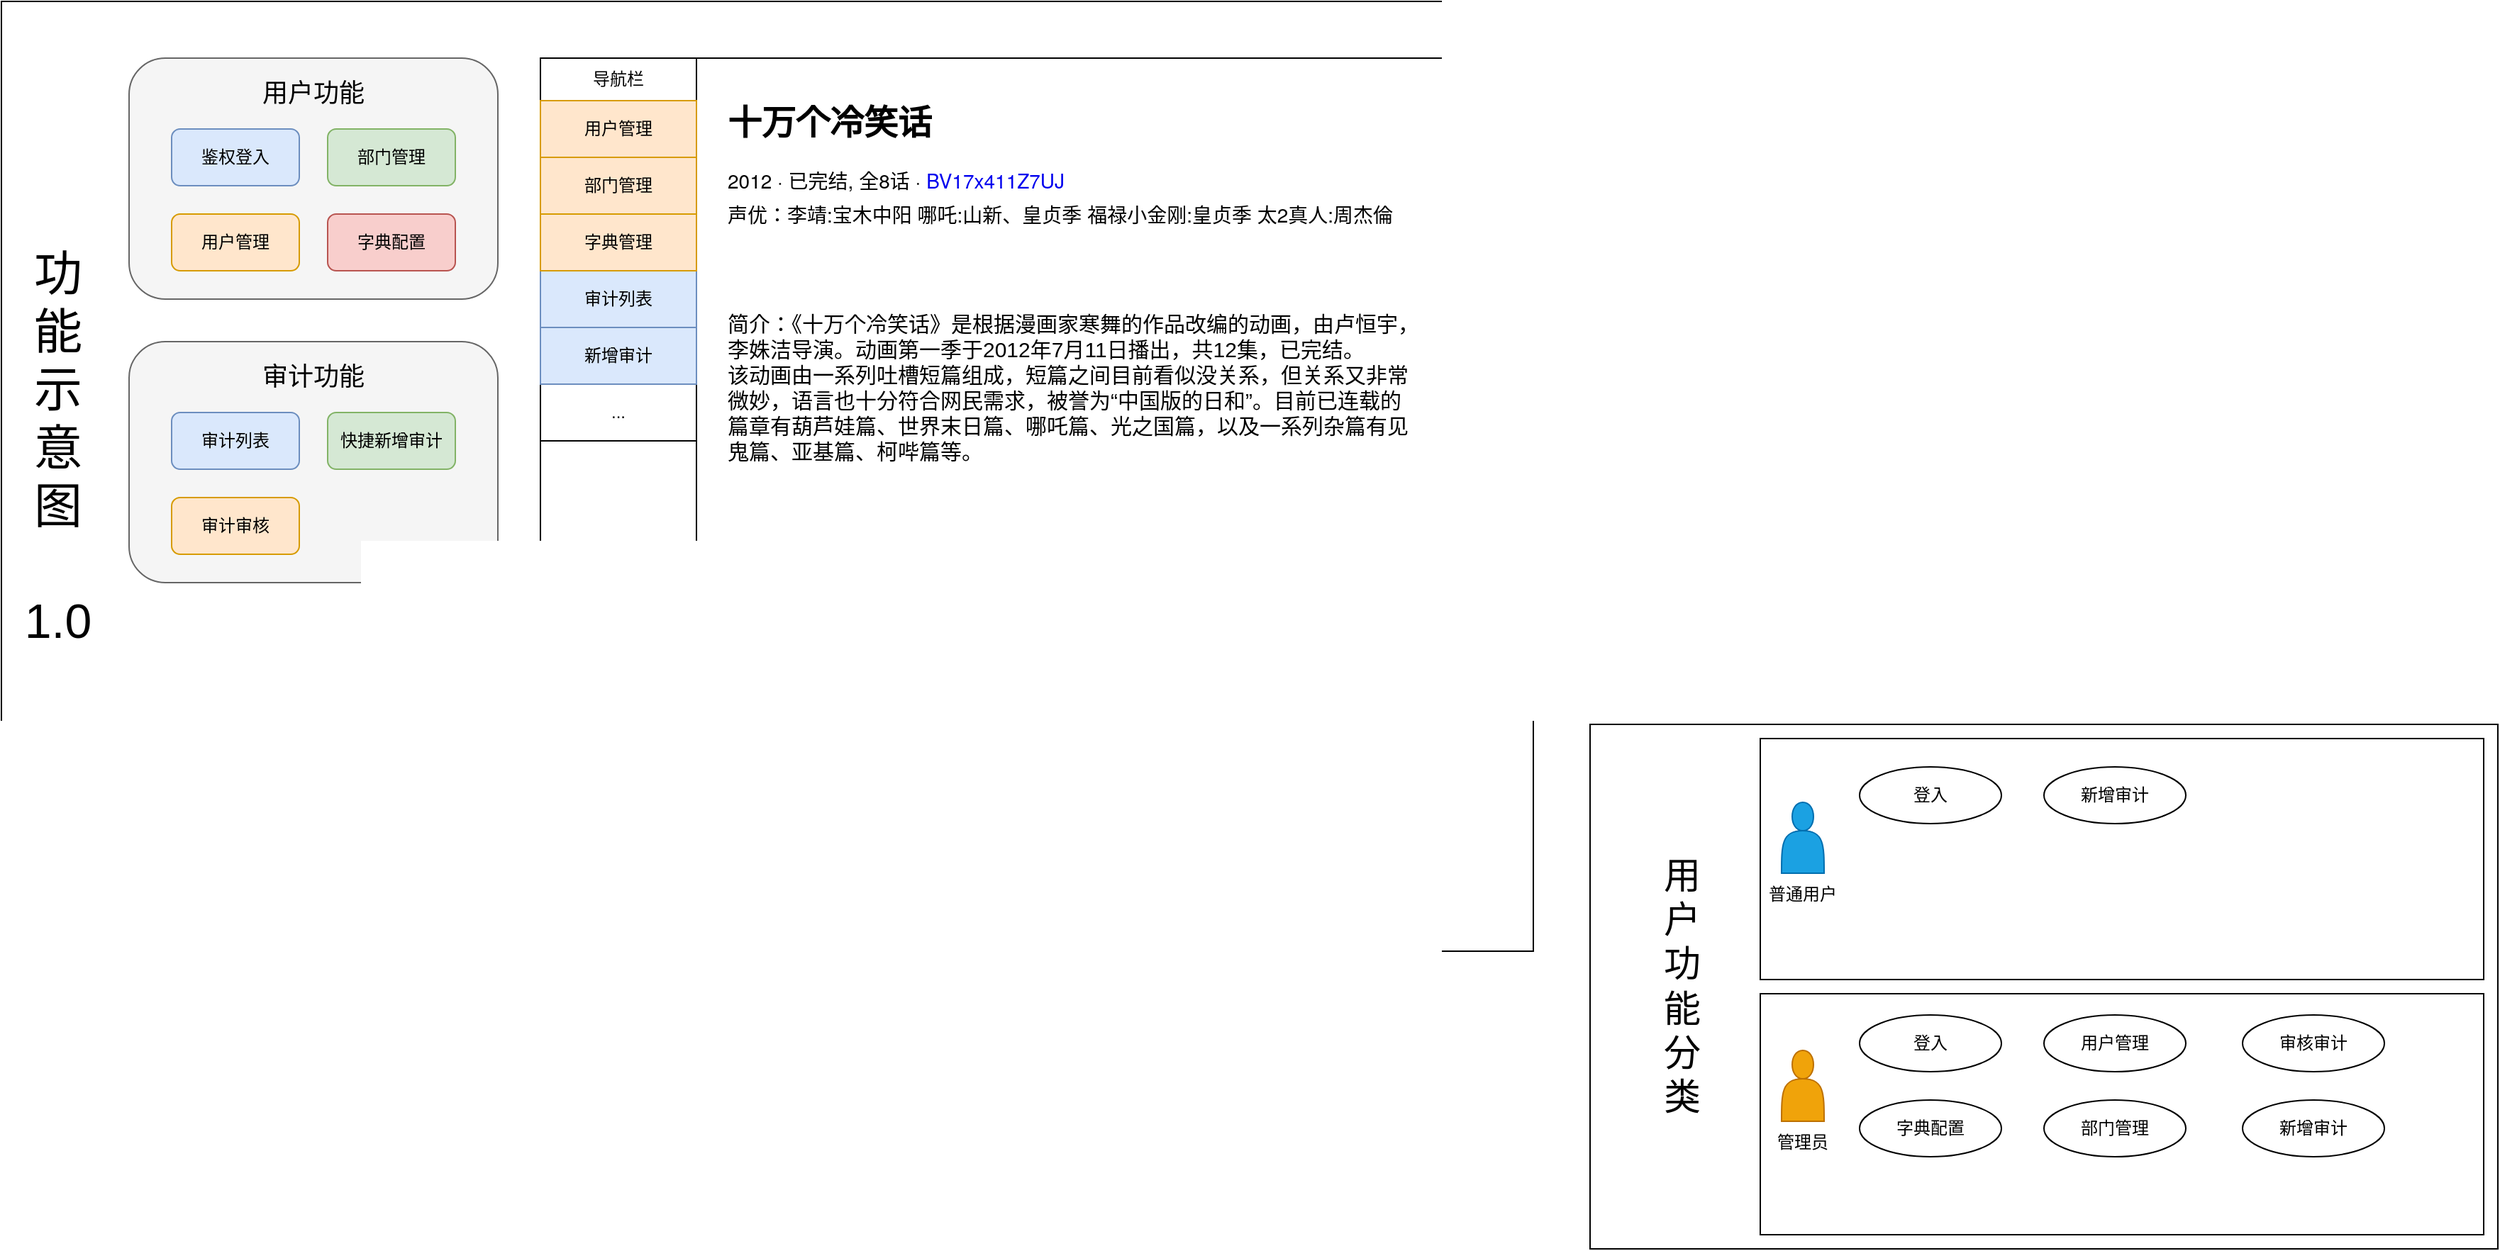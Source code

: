 <mxfile version="24.0.3" type="github">
  <diagram name="第 1 页" id="0BPGrZjvOIaT2mZOJnHN">
    <mxGraphModel dx="1562" dy="781" grid="1" gridSize="10" guides="1" tooltips="1" connect="1" arrows="1" fold="1" page="1" pageScale="1" pageWidth="827" pageHeight="1169" math="0" shadow="0">
      <root>
        <mxCell id="0" />
        <mxCell id="1" parent="0" />
        <mxCell id="G3loWDsG2SVTk1HPXEyh-1" value="" style="rounded=0;whiteSpace=wrap;html=1;" vertex="1" parent="1">
          <mxGeometry x="40" y="40" width="1080" height="670" as="geometry" />
        </mxCell>
        <mxCell id="G3loWDsG2SVTk1HPXEyh-3" value="&lt;font style=&quot;font-size: 34px;&quot;&gt;功能示意图&lt;/font&gt;&lt;div&gt;&lt;font style=&quot;font-size: 34px;&quot;&gt;&lt;br&gt;&lt;/font&gt;&lt;/div&gt;&lt;div&gt;&lt;font style=&quot;font-size: 34px;&quot;&gt;1.0&lt;/font&gt;&lt;/div&gt;&lt;div&gt;&lt;font style=&quot;font-size: 34px;&quot;&gt;&lt;br&gt;&lt;/font&gt;&lt;/div&gt;" style="text;html=1;align=center;verticalAlign=middle;whiteSpace=wrap;rounded=0;" vertex="1" parent="1">
          <mxGeometry x="50" y="215" width="60" height="320" as="geometry" />
        </mxCell>
        <mxCell id="G3loWDsG2SVTk1HPXEyh-4" value="" style="rounded=1;whiteSpace=wrap;html=1;fillColor=#f5f5f5;strokeColor=#666666;fontColor=#333333;" vertex="1" parent="1">
          <mxGeometry x="130" y="80" width="260" height="170" as="geometry" />
        </mxCell>
        <mxCell id="G3loWDsG2SVTk1HPXEyh-5" value="&lt;font style=&quot;font-size: 18px;&quot;&gt;用户功能&lt;/font&gt;" style="text;html=1;align=center;verticalAlign=middle;whiteSpace=wrap;rounded=0;" vertex="1" parent="1">
          <mxGeometry x="215" y="90" width="90" height="30" as="geometry" />
        </mxCell>
        <mxCell id="G3loWDsG2SVTk1HPXEyh-6" value="鉴权登入" style="rounded=1;whiteSpace=wrap;html=1;fillColor=#dae8fc;strokeColor=#6c8ebf;" vertex="1" parent="1">
          <mxGeometry x="160" y="130" width="90" height="40" as="geometry" />
        </mxCell>
        <mxCell id="G3loWDsG2SVTk1HPXEyh-7" value="部门管理" style="rounded=1;whiteSpace=wrap;html=1;fillColor=#d5e8d4;strokeColor=#82b366;" vertex="1" parent="1">
          <mxGeometry x="270" y="130" width="90" height="40" as="geometry" />
        </mxCell>
        <mxCell id="G3loWDsG2SVTk1HPXEyh-8" value="用户管理" style="rounded=1;whiteSpace=wrap;html=1;fillColor=#ffe6cc;strokeColor=#d79b00;" vertex="1" parent="1">
          <mxGeometry x="160" y="190" width="90" height="40" as="geometry" />
        </mxCell>
        <mxCell id="G3loWDsG2SVTk1HPXEyh-9" value="字典配置" style="rounded=1;whiteSpace=wrap;html=1;fillColor=#f8cecc;strokeColor=#b85450;" vertex="1" parent="1">
          <mxGeometry x="270" y="190" width="90" height="40" as="geometry" />
        </mxCell>
        <mxCell id="G3loWDsG2SVTk1HPXEyh-10" value="" style="rounded=1;whiteSpace=wrap;html=1;fillColor=#f5f5f5;fontColor=#333333;strokeColor=#666666;" vertex="1" parent="1">
          <mxGeometry x="130" y="280" width="260" height="170" as="geometry" />
        </mxCell>
        <mxCell id="G3loWDsG2SVTk1HPXEyh-12" value="审计列表" style="rounded=1;whiteSpace=wrap;html=1;fillColor=#dae8fc;strokeColor=#6c8ebf;" vertex="1" parent="1">
          <mxGeometry x="160" y="330" width="90" height="40" as="geometry" />
        </mxCell>
        <mxCell id="G3loWDsG2SVTk1HPXEyh-13" value="快捷新增审计" style="rounded=1;whiteSpace=wrap;html=1;fillColor=#d5e8d4;strokeColor=#82b366;" vertex="1" parent="1">
          <mxGeometry x="270" y="330" width="90" height="40" as="geometry" />
        </mxCell>
        <mxCell id="G3loWDsG2SVTk1HPXEyh-14" value="审计审核" style="rounded=1;whiteSpace=wrap;html=1;fillColor=#ffe6cc;strokeColor=#d79b00;" vertex="1" parent="1">
          <mxGeometry x="160" y="390" width="90" height="40" as="geometry" />
        </mxCell>
        <mxCell id="G3loWDsG2SVTk1HPXEyh-16" value="&lt;font style=&quot;font-size: 18px;&quot;&gt;审计功能&lt;/font&gt;" style="text;html=1;align=center;verticalAlign=middle;whiteSpace=wrap;rounded=0;" vertex="1" parent="1">
          <mxGeometry x="215" y="290" width="90" height="30" as="geometry" />
        </mxCell>
        <mxCell id="G3loWDsG2SVTk1HPXEyh-17" value="" style="rounded=0;whiteSpace=wrap;html=1;" vertex="1" parent="1">
          <mxGeometry x="420" y="80" width="640" height="370" as="geometry" />
        </mxCell>
        <mxCell id="G3loWDsG2SVTk1HPXEyh-18" value="" style="rounded=0;whiteSpace=wrap;html=1;" vertex="1" parent="1">
          <mxGeometry x="420" y="80" width="110" height="370" as="geometry" />
        </mxCell>
        <mxCell id="G3loWDsG2SVTk1HPXEyh-19" value="导航栏" style="rounded=0;whiteSpace=wrap;html=1;" vertex="1" parent="1">
          <mxGeometry x="420" y="80" width="110" height="30" as="geometry" />
        </mxCell>
        <mxCell id="G3loWDsG2SVTk1HPXEyh-20" value="部门管理" style="rounded=0;whiteSpace=wrap;html=1;fillColor=#ffe6cc;strokeColor=#d79b00;" vertex="1" parent="1">
          <mxGeometry x="420" y="150" width="110" height="40" as="geometry" />
        </mxCell>
        <mxCell id="G3loWDsG2SVTk1HPXEyh-21" value="审计列表" style="rounded=0;whiteSpace=wrap;html=1;fillColor=#dae8fc;strokeColor=#6c8ebf;" vertex="1" parent="1">
          <mxGeometry x="420" y="230" width="110" height="40" as="geometry" />
        </mxCell>
        <mxCell id="G3loWDsG2SVTk1HPXEyh-22" value="..." style="rounded=0;whiteSpace=wrap;html=1;" vertex="1" parent="1">
          <mxGeometry x="420" y="310" width="110" height="40" as="geometry" />
        </mxCell>
        <mxCell id="G3loWDsG2SVTk1HPXEyh-24" value="用户管理" style="rounded=0;whiteSpace=wrap;html=1;fillColor=#ffe6cc;strokeColor=#d79b00;" vertex="1" parent="1">
          <mxGeometry x="420" y="110" width="110" height="40" as="geometry" />
        </mxCell>
        <mxCell id="G3loWDsG2SVTk1HPXEyh-25" value="字典管理" style="rounded=0;whiteSpace=wrap;html=1;fillColor=#ffe6cc;strokeColor=#d79b00;" vertex="1" parent="1">
          <mxGeometry x="420" y="190" width="110" height="40" as="geometry" />
        </mxCell>
        <mxCell id="G3loWDsG2SVTk1HPXEyh-28" value="新增审计" style="rounded=0;whiteSpace=wrap;html=1;fillColor=#dae8fc;strokeColor=#6c8ebf;" vertex="1" parent="1">
          <mxGeometry x="420" y="270" width="110" height="40" as="geometry" />
        </mxCell>
        <mxCell id="G3loWDsG2SVTk1HPXEyh-46" value="" style="rounded=0;whiteSpace=wrap;html=1;" vertex="1" parent="1">
          <mxGeometry x="1160" y="550" width="640" height="370" as="geometry" />
        </mxCell>
        <mxCell id="G3loWDsG2SVTk1HPXEyh-31" value="" style="rounded=0;whiteSpace=wrap;html=1;" vertex="1" parent="1">
          <mxGeometry x="1280" y="740" width="510" height="170" as="geometry" />
        </mxCell>
        <mxCell id="G3loWDsG2SVTk1HPXEyh-32" value="" style="rounded=0;whiteSpace=wrap;html=1;" vertex="1" parent="1">
          <mxGeometry x="1280" y="560" width="510" height="170" as="geometry" />
        </mxCell>
        <mxCell id="G3loWDsG2SVTk1HPXEyh-33" value="" style="shape=actor;whiteSpace=wrap;html=1;fillColor=#1ba1e2;fontColor=#ffffff;strokeColor=#006EAF;" vertex="1" parent="1">
          <mxGeometry x="1295" y="605" width="30" height="50" as="geometry" />
        </mxCell>
        <mxCell id="G3loWDsG2SVTk1HPXEyh-34" value="" style="shape=actor;whiteSpace=wrap;html=1;fillColor=#f0a30a;fontColor=#000000;strokeColor=#BD7000;" vertex="1" parent="1">
          <mxGeometry x="1295" y="780" width="30" height="50" as="geometry" />
        </mxCell>
        <mxCell id="G3loWDsG2SVTk1HPXEyh-36" value="登入" style="ellipse;whiteSpace=wrap;html=1;align=center;" vertex="1" parent="1">
          <mxGeometry x="1350" y="580" width="100" height="40" as="geometry" />
        </mxCell>
        <mxCell id="G3loWDsG2SVTk1HPXEyh-37" value="登入" style="ellipse;whiteSpace=wrap;html=1;align=center;" vertex="1" parent="1">
          <mxGeometry x="1350" y="755" width="100" height="40" as="geometry" />
        </mxCell>
        <mxCell id="G3loWDsG2SVTk1HPXEyh-38" value="新增审计" style="ellipse;whiteSpace=wrap;html=1;align=center;" vertex="1" parent="1">
          <mxGeometry x="1480" y="580" width="100" height="40" as="geometry" />
        </mxCell>
        <mxCell id="G3loWDsG2SVTk1HPXEyh-39" value="用户管理" style="ellipse;whiteSpace=wrap;html=1;align=center;" vertex="1" parent="1">
          <mxGeometry x="1480" y="755" width="100" height="40" as="geometry" />
        </mxCell>
        <mxCell id="G3loWDsG2SVTk1HPXEyh-40" value="审核审计" style="ellipse;whiteSpace=wrap;html=1;align=center;" vertex="1" parent="1">
          <mxGeometry x="1620" y="755" width="100" height="40" as="geometry" />
        </mxCell>
        <mxCell id="G3loWDsG2SVTk1HPXEyh-41" value="字典配置" style="ellipse;whiteSpace=wrap;html=1;align=center;" vertex="1" parent="1">
          <mxGeometry x="1350" y="815" width="100" height="40" as="geometry" />
        </mxCell>
        <mxCell id="G3loWDsG2SVTk1HPXEyh-42" value="部门管理" style="ellipse;whiteSpace=wrap;html=1;align=center;" vertex="1" parent="1">
          <mxGeometry x="1480" y="815" width="100" height="40" as="geometry" />
        </mxCell>
        <mxCell id="G3loWDsG2SVTk1HPXEyh-43" value="新增审计" style="ellipse;whiteSpace=wrap;html=1;align=center;" vertex="1" parent="1">
          <mxGeometry x="1620" y="815" width="100" height="40" as="geometry" />
        </mxCell>
        <mxCell id="G3loWDsG2SVTk1HPXEyh-47" value="普通用户" style="text;html=1;align=center;verticalAlign=middle;whiteSpace=wrap;rounded=0;" vertex="1" parent="1">
          <mxGeometry x="1280" y="655" width="60" height="30" as="geometry" />
        </mxCell>
        <mxCell id="G3loWDsG2SVTk1HPXEyh-48" value="管理员" style="text;html=1;align=center;verticalAlign=middle;whiteSpace=wrap;rounded=0;" vertex="1" parent="1">
          <mxGeometry x="1280" y="830" width="60" height="30" as="geometry" />
        </mxCell>
        <mxCell id="G3loWDsG2SVTk1HPXEyh-49" value="&lt;font style=&quot;font-size: 26px;&quot;&gt;用户功能分类&lt;/font&gt;" style="text;html=1;align=center;verticalAlign=middle;whiteSpace=wrap;rounded=0;" vertex="1" parent="1">
          <mxGeometry x="1200" y="585" width="50" height="300" as="geometry" />
        </mxCell>
        <mxCell id="G3loWDsG2SVTk1HPXEyh-50" value="&lt;h1 style=&quot;margin-top: 0px;&quot;&gt;十万个冷笑话&lt;/h1&gt;&lt;div style=&quot;height: 18px; line-height: 18px; font-size: 14px; color: var(--text2); margin-bottom: 6px; display: -webkit-box; overflow-wrap: break-word; text-overflow: ellipsis; overflow: hidden; -webkit-box-orient: vertical; -webkit-line-clamp: 1; font-family: &amp;quot;PingFang SC&amp;quot;, HarmonyOS_Regular, &amp;quot;Helvetica Neue&amp;quot;, &amp;quot;Microsoft YaHei&amp;quot;, sans-serif; background-color: rgb(255, 255, 255);&quot; class=&quot;mediainfo_mediaDesc__jjRiB&quot;&gt;2012&amp;nbsp;·&amp;nbsp;已完结, 全8话&amp;nbsp;·&amp;nbsp;&lt;a style=&quot;text-decoration-line: none;&quot; rel=&quot;noreferrer&quot; target=&quot;_blank&quot; class=&quot;mediainfo_avLink__iyzyV&quot; href=&quot;https://www.bilibili.com/video/BV17x411Z7UJ/&quot;&gt;BV17x411Z7UJ&lt;/a&gt;&lt;/div&gt;&lt;div style=&quot;height: 18px; line-height: 18px; font-size: 14px; color: var(--text2); margin-bottom: 6px; display: -webkit-box; overflow-wrap: break-word; text-overflow: ellipsis; overflow: hidden; -webkit-box-orient: vertical; -webkit-line-clamp: 1; font-family: &amp;quot;PingFang SC&amp;quot;, HarmonyOS_Regular, &amp;quot;Helvetica Neue&amp;quot;, &amp;quot;Microsoft YaHei&amp;quot;, sans-serif; background-color: rgb(255, 255, 255);&quot; title=&quot;声优：李靖:宝木中阳&lt;br/&gt;哪吒:山新、皇贞季&lt;br/&gt;福禄小金刚:皇贞季&lt;br/&gt;太2真人:周杰倫&quot; class=&quot;mediainfo_mediaDesc__jjRiB&quot;&gt;声优：李靖:宝木中阳 哪吒:山新、皇贞季 福禄小金刚:皇贞季 太2真人:周杰倫&lt;/div&gt;&lt;p&gt;&lt;a style=&quot;text-decoration-line: none; line-height: 20px; font-size: 14px; overflow: hidden; position: relative; display: block; min-height: 36px; overflow-wrap: break-word; word-break: break-all; white-space: pre-wrap; font-family: &amp;quot;PingFang SC&amp;quot;, HarmonyOS_Regular, &amp;quot;Helvetica Neue&amp;quot;, &amp;quot;Microsoft YaHei&amp;quot;, sans-serif; background-color: rgb(255, 255, 255);&quot; rel=&quot;noreferrer&quot; target=&quot;_blank&quot; class=&quot;mediainfo_media_desc__FdCrM&quot; href=&quot;https://www.bilibili.com/bangumi/media/md28221161&quot;&gt;&lt;/a&gt;&lt;/p&gt;&lt;p style=&quot;display: block; margin: 0px; padding: 0px;&quot;&gt;&lt;font style=&quot;font-size: 15px;&quot;&gt;简介：《十万个冷笑话》是根据漫画家寒舞的作品改编的动画，由卢恒宇，李姝洁导演。动画第一季于2012年7月11日播出，共12集，已完结。&lt;br/&gt;该动画由一系列吐槽短篇组成，短篇之间目前看似没关系，但关系又非常微妙，语言也十分符合网民需求，被誉为“中国版的日和”。目前已连载的篇章有葫芦娃篇、世界末日篇、哪吒篇、光之国篇，以及一系列杂篇有见鬼篇、亚基篇、柯哔篇等。&lt;/font&gt;&lt;/p&gt;" style="text;html=1;whiteSpace=wrap;overflow=hidden;rounded=0;" vertex="1" parent="1">
          <mxGeometry x="550" y="105" width="490" height="325" as="geometry" />
        </mxCell>
      </root>
    </mxGraphModel>
  </diagram>
</mxfile>
